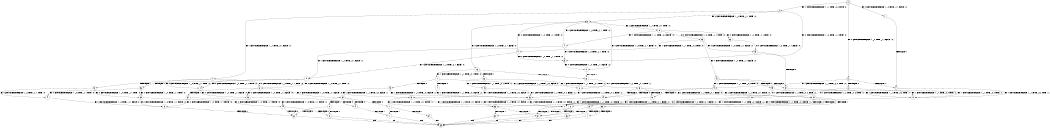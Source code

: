 digraph BCG {
size = "7, 10.5";
center = TRUE;
node [shape = circle];
0 [peripheries = 2];
0 -> 1 [label = "EX !0 !ATOMIC_EXCH_BRANCH (1, +0, TRUE, +1, 1, FALSE) !:0:"];
0 -> 2 [label = "EX !1 !ATOMIC_EXCH_BRANCH (1, +1, TRUE, +0, 2, TRUE) !:0:"];
0 -> 3 [label = "EX !0 !ATOMIC_EXCH_BRANCH (1, +0, TRUE, +1, 1, FALSE) !:0:"];
1 -> 4 [label = "TERMINATE !0"];
2 -> 5 [label = "EX !0 !ATOMIC_EXCH_BRANCH (1, +0, TRUE, +1, 1, TRUE) !:0:"];
2 -> 6 [label = "EX !0 !ATOMIC_EXCH_BRANCH (1, +0, TRUE, +1, 1, TRUE) !:0:"];
2 -> 7 [label = "EX !1 !ATOMIC_EXCH_BRANCH (1, +1, TRUE, +0, 1, FALSE) !:0:"];
3 -> 4 [label = "TERMINATE !0"];
3 -> 8 [label = "TERMINATE !0"];
3 -> 9 [label = "EX !1 !ATOMIC_EXCH_BRANCH (1, +1, TRUE, +0, 2, TRUE) !:0:"];
4 -> 10 [label = "EX !1 !ATOMIC_EXCH_BRANCH (1, +1, TRUE, +0, 2, TRUE) !:1:"];
5 -> 11 [label = "EX !0 !ATOMIC_EXCH_BRANCH (1, +0, TRUE, +1, 1, FALSE) !:0:"];
6 -> 11 [label = "EX !0 !ATOMIC_EXCH_BRANCH (1, +0, TRUE, +1, 1, FALSE) !:0:"];
6 -> 12 [label = "EX !1 !ATOMIC_EXCH_BRANCH (1, +1, TRUE, +0, 1, TRUE) !:0:"];
6 -> 13 [label = "EX !0 !ATOMIC_EXCH_BRANCH (1, +0, TRUE, +1, 1, FALSE) !:0:"];
7 -> 14 [label = "EX !0 !ATOMIC_EXCH_BRANCH (1, +0, TRUE, +1, 1, TRUE) !:0:"];
7 -> 15 [label = "TERMINATE !1"];
7 -> 16 [label = "EX !0 !ATOMIC_EXCH_BRANCH (1, +0, TRUE, +1, 1, TRUE) !:0:"];
8 -> 10 [label = "EX !1 !ATOMIC_EXCH_BRANCH (1, +1, TRUE, +0, 2, TRUE) !:1:"];
8 -> 17 [label = "EX !1 !ATOMIC_EXCH_BRANCH (1, +1, TRUE, +0, 2, TRUE) !:1:"];
9 -> 18 [label = "TERMINATE !0"];
9 -> 19 [label = "TERMINATE !0"];
9 -> 20 [label = "EX !1 !ATOMIC_EXCH_BRANCH (1, +1, TRUE, +0, 1, FALSE) !:0:"];
10 -> 21 [label = "EX !1 !ATOMIC_EXCH_BRANCH (1, +1, TRUE, +0, 1, FALSE) !:1:"];
11 -> 22 [label = "TERMINATE !0"];
12 -> 23 [label = "EX !0 !ATOMIC_EXCH_BRANCH (1, +0, TRUE, +1, 1, TRUE) !:0:"];
12 -> 24 [label = "EX !1 !ATOMIC_EXCH_BRANCH (1, +1, TRUE, +0, 2, FALSE) !:0:"];
12 -> 25 [label = "EX !0 !ATOMIC_EXCH_BRANCH (1, +0, TRUE, +1, 1, TRUE) !:0:"];
13 -> 22 [label = "TERMINATE !0"];
13 -> 26 [label = "TERMINATE !0"];
13 -> 27 [label = "EX !1 !ATOMIC_EXCH_BRANCH (1, +1, TRUE, +0, 1, TRUE) !:0:"];
14 -> 28 [label = "EX !0 !ATOMIC_EXCH_BRANCH (1, +0, TRUE, +1, 1, FALSE) !:0:"];
15 -> 29 [label = "EX !0 !ATOMIC_EXCH_BRANCH (1, +0, TRUE, +1, 1, TRUE) !:0:"];
15 -> 30 [label = "EX !0 !ATOMIC_EXCH_BRANCH (1, +0, TRUE, +1, 1, TRUE) !:0:"];
16 -> 28 [label = "EX !0 !ATOMIC_EXCH_BRANCH (1, +0, TRUE, +1, 1, FALSE) !:0:"];
16 -> 31 [label = "TERMINATE !1"];
16 -> 32 [label = "EX !0 !ATOMIC_EXCH_BRANCH (1, +0, TRUE, +1, 1, FALSE) !:0:"];
17 -> 21 [label = "EX !1 !ATOMIC_EXCH_BRANCH (1, +1, TRUE, +0, 1, FALSE) !:1:"];
17 -> 33 [label = "EX !1 !ATOMIC_EXCH_BRANCH (1, +1, TRUE, +0, 1, FALSE) !:1:"];
18 -> 21 [label = "EX !1 !ATOMIC_EXCH_BRANCH (1, +1, TRUE, +0, 1, FALSE) !:1:"];
19 -> 21 [label = "EX !1 !ATOMIC_EXCH_BRANCH (1, +1, TRUE, +0, 1, FALSE) !:1:"];
19 -> 33 [label = "EX !1 !ATOMIC_EXCH_BRANCH (1, +1, TRUE, +0, 1, FALSE) !:1:"];
20 -> 34 [label = "TERMINATE !0"];
20 -> 35 [label = "TERMINATE !1"];
20 -> 36 [label = "TERMINATE !0"];
21 -> 37 [label = "TERMINATE !1"];
22 -> 38 [label = "EX !1 !ATOMIC_EXCH_BRANCH (1, +1, TRUE, +0, 1, TRUE) !:1:"];
23 -> 39 [label = "EX !0 !ATOMIC_EXCH_BRANCH (1, +0, TRUE, +1, 1, FALSE) !:0:"];
24 -> 5 [label = "EX !0 !ATOMIC_EXCH_BRANCH (1, +0, TRUE, +1, 1, TRUE) !:0:"];
24 -> 40 [label = "EX !1 !ATOMIC_EXCH_BRANCH (1, +1, TRUE, +0, 1, FALSE) !:0:"];
24 -> 6 [label = "EX !0 !ATOMIC_EXCH_BRANCH (1, +0, TRUE, +1, 1, TRUE) !:0:"];
25 -> 39 [label = "EX !0 !ATOMIC_EXCH_BRANCH (1, +0, TRUE, +1, 1, FALSE) !:0:"];
25 -> 41 [label = "EX !1 !ATOMIC_EXCH_BRANCH (1, +1, TRUE, +0, 2, TRUE) !:0:"];
25 -> 42 [label = "EX !0 !ATOMIC_EXCH_BRANCH (1, +0, TRUE, +1, 1, FALSE) !:0:"];
26 -> 38 [label = "EX !1 !ATOMIC_EXCH_BRANCH (1, +1, TRUE, +0, 1, TRUE) !:1:"];
26 -> 43 [label = "EX !1 !ATOMIC_EXCH_BRANCH (1, +1, TRUE, +0, 1, TRUE) !:1:"];
27 -> 44 [label = "TERMINATE !0"];
27 -> 45 [label = "TERMINATE !0"];
27 -> 46 [label = "EX !1 !ATOMIC_EXCH_BRANCH (1, +1, TRUE, +0, 2, FALSE) !:0:"];
28 -> 47 [label = "TERMINATE !0"];
29 -> 48 [label = "EX !0 !ATOMIC_EXCH_BRANCH (1, +0, TRUE, +1, 1, FALSE) !:0:"];
30 -> 48 [label = "EX !0 !ATOMIC_EXCH_BRANCH (1, +0, TRUE, +1, 1, FALSE) !:0:"];
30 -> 49 [label = "EX !0 !ATOMIC_EXCH_BRANCH (1, +0, TRUE, +1, 1, FALSE) !:0:"];
31 -> 48 [label = "EX !0 !ATOMIC_EXCH_BRANCH (1, +0, TRUE, +1, 1, FALSE) !:0:"];
31 -> 49 [label = "EX !0 !ATOMIC_EXCH_BRANCH (1, +0, TRUE, +1, 1, FALSE) !:0:"];
32 -> 47 [label = "TERMINATE !0"];
32 -> 50 [label = "TERMINATE !1"];
32 -> 51 [label = "TERMINATE !0"];
33 -> 37 [label = "TERMINATE !1"];
33 -> 52 [label = "TERMINATE !1"];
34 -> 37 [label = "TERMINATE !1"];
35 -> 53 [label = "TERMINATE !0"];
35 -> 54 [label = "TERMINATE !0"];
36 -> 37 [label = "TERMINATE !1"];
36 -> 52 [label = "TERMINATE !1"];
37 -> 55 [label = "exit"];
38 -> 56 [label = "EX !1 !ATOMIC_EXCH_BRANCH (1, +1, TRUE, +0, 2, FALSE) !:1:"];
39 -> 57 [label = "TERMINATE !0"];
40 -> 14 [label = "EX !0 !ATOMIC_EXCH_BRANCH (1, +0, TRUE, +1, 1, TRUE) !:0:"];
40 -> 58 [label = "TERMINATE !1"];
40 -> 16 [label = "EX !0 !ATOMIC_EXCH_BRANCH (1, +0, TRUE, +1, 1, TRUE) !:0:"];
41 -> 5 [label = "EX !0 !ATOMIC_EXCH_BRANCH (1, +0, TRUE, +1, 1, TRUE) !:0:"];
41 -> 40 [label = "EX !1 !ATOMIC_EXCH_BRANCH (1, +1, TRUE, +0, 1, FALSE) !:0:"];
41 -> 6 [label = "EX !0 !ATOMIC_EXCH_BRANCH (1, +0, TRUE, +1, 1, TRUE) !:0:"];
42 -> 57 [label = "TERMINATE !0"];
42 -> 59 [label = "TERMINATE !0"];
42 -> 9 [label = "EX !1 !ATOMIC_EXCH_BRANCH (1, +1, TRUE, +0, 2, TRUE) !:0:"];
43 -> 56 [label = "EX !1 !ATOMIC_EXCH_BRANCH (1, +1, TRUE, +0, 2, FALSE) !:1:"];
43 -> 60 [label = "EX !1 !ATOMIC_EXCH_BRANCH (1, +1, TRUE, +0, 2, FALSE) !:1:"];
44 -> 56 [label = "EX !1 !ATOMIC_EXCH_BRANCH (1, +1, TRUE, +0, 2, FALSE) !:1:"];
45 -> 56 [label = "EX !1 !ATOMIC_EXCH_BRANCH (1, +1, TRUE, +0, 2, FALSE) !:1:"];
45 -> 60 [label = "EX !1 !ATOMIC_EXCH_BRANCH (1, +1, TRUE, +0, 2, FALSE) !:1:"];
46 -> 18 [label = "TERMINATE !0"];
46 -> 19 [label = "TERMINATE !0"];
46 -> 20 [label = "EX !1 !ATOMIC_EXCH_BRANCH (1, +1, TRUE, +0, 1, FALSE) !:0:"];
47 -> 61 [label = "TERMINATE !1"];
48 -> 62 [label = "TERMINATE !0"];
49 -> 62 [label = "TERMINATE !0"];
49 -> 63 [label = "TERMINATE !0"];
50 -> 62 [label = "TERMINATE !0"];
50 -> 63 [label = "TERMINATE !0"];
51 -> 61 [label = "TERMINATE !1"];
51 -> 64 [label = "TERMINATE !1"];
52 -> 55 [label = "exit"];
53 -> 55 [label = "exit"];
54 -> 55 [label = "exit"];
56 -> 21 [label = "EX !1 !ATOMIC_EXCH_BRANCH (1, +1, TRUE, +0, 1, FALSE) !:1:"];
57 -> 10 [label = "EX !1 !ATOMIC_EXCH_BRANCH (1, +1, TRUE, +0, 2, TRUE) !:1:"];
58 -> 29 [label = "EX !0 !ATOMIC_EXCH_BRANCH (1, +0, TRUE, +1, 1, TRUE) !:0:"];
58 -> 30 [label = "EX !0 !ATOMIC_EXCH_BRANCH (1, +0, TRUE, +1, 1, TRUE) !:0:"];
59 -> 10 [label = "EX !1 !ATOMIC_EXCH_BRANCH (1, +1, TRUE, +0, 2, TRUE) !:1:"];
59 -> 17 [label = "EX !1 !ATOMIC_EXCH_BRANCH (1, +1, TRUE, +0, 2, TRUE) !:1:"];
60 -> 21 [label = "EX !1 !ATOMIC_EXCH_BRANCH (1, +1, TRUE, +0, 1, FALSE) !:1:"];
60 -> 33 [label = "EX !1 !ATOMIC_EXCH_BRANCH (1, +1, TRUE, +0, 1, FALSE) !:1:"];
61 -> 55 [label = "exit"];
62 -> 55 [label = "exit"];
63 -> 55 [label = "exit"];
64 -> 55 [label = "exit"];
}
